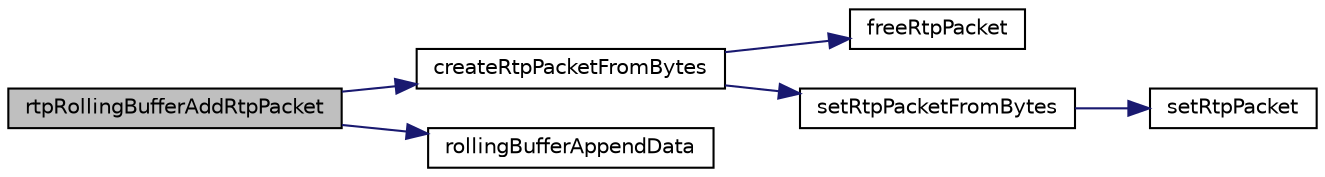 digraph "rtpRollingBufferAddRtpPacket"
{
 // LATEX_PDF_SIZE
  edge [fontname="Helvetica",fontsize="10",labelfontname="Helvetica",labelfontsize="10"];
  node [fontname="Helvetica",fontsize="10",shape=record];
  rankdir="LR";
  Node1 [label="rtpRollingBufferAddRtpPacket",height=0.2,width=0.4,color="black", fillcolor="grey75", style="filled", fontcolor="black",tooltip=" "];
  Node1 -> Node2 [color="midnightblue",fontsize="10",style="solid",fontname="Helvetica"];
  Node2 [label="createRtpPacketFromBytes",height=0.2,width=0.4,color="black", fillcolor="white", style="filled",URL="$RtpPacket_8c.html#a14ddfcfb8e5d665343585881c1aeac65",tooltip=" "];
  Node2 -> Node3 [color="midnightblue",fontsize="10",style="solid",fontname="Helvetica"];
  Node3 [label="freeRtpPacket",height=0.2,width=0.4,color="black", fillcolor="white", style="filled",URL="$RtpPacket_8c.html#af5c0526f452ce354c0f92497668f5ad9",tooltip=" "];
  Node2 -> Node4 [color="midnightblue",fontsize="10",style="solid",fontname="Helvetica"];
  Node4 [label="setRtpPacketFromBytes",height=0.2,width=0.4,color="black", fillcolor="white", style="filled",URL="$RtpPacket_8c.html#ada25ad6c790ab2cea8b42ee2e9cbac87",tooltip=" "];
  Node4 -> Node5 [color="midnightblue",fontsize="10",style="solid",fontname="Helvetica"];
  Node5 [label="setRtpPacket",height=0.2,width=0.4,color="black", fillcolor="white", style="filled",URL="$RtpPacket_8c.html#a37d0e3e5a7de3f4b175d172c4673ab0a",tooltip=" "];
  Node1 -> Node6 [color="midnightblue",fontsize="10",style="solid",fontname="Helvetica"];
  Node6 [label="rollingBufferAppendData",height=0.2,width=0.4,color="black", fillcolor="white", style="filled",URL="$RollingBuffer_8c.html#a04213cc969ed0dfb5cde85ebbfeb6912",tooltip=" "];
}
